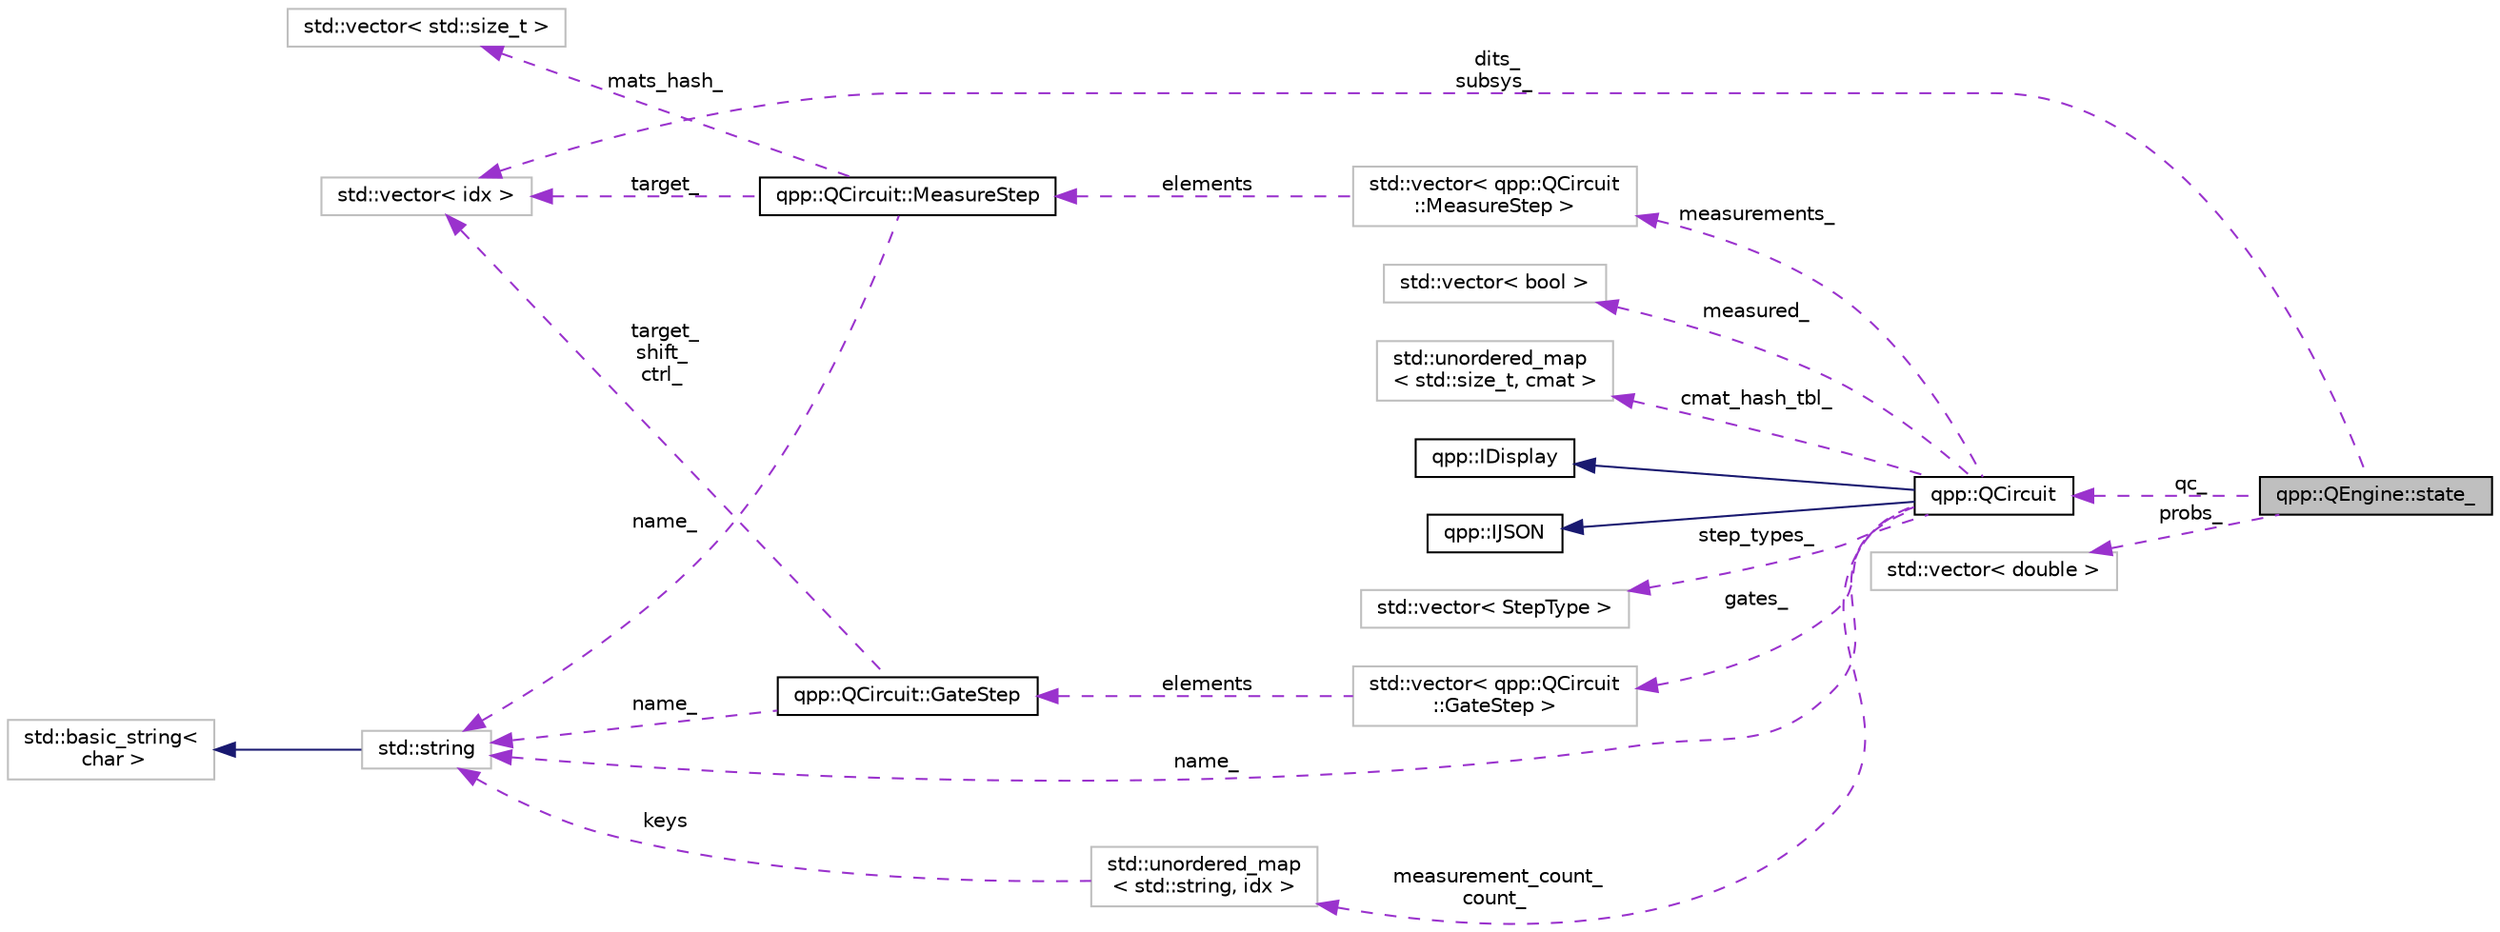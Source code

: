 digraph "qpp::QEngine::state_"
{
  edge [fontname="Helvetica",fontsize="10",labelfontname="Helvetica",labelfontsize="10"];
  node [fontname="Helvetica",fontsize="10",shape=record];
  rankdir="LR";
  Node1 [label="qpp::QEngine::state_",height=0.2,width=0.4,color="black", fillcolor="grey75", style="filled", fontcolor="black"];
  Node2 -> Node1 [dir="back",color="darkorchid3",fontsize="10",style="dashed",label=" dits_\nsubsys_" ,fontname="Helvetica"];
  Node2 [label="std::vector\< idx \>",height=0.2,width=0.4,color="grey75", fillcolor="white", style="filled"];
  Node3 -> Node1 [dir="back",color="darkorchid3",fontsize="10",style="dashed",label=" qc_" ,fontname="Helvetica"];
  Node3 [label="qpp::QCircuit",height=0.2,width=0.4,color="black", fillcolor="white", style="filled",URL="$classqpp_1_1_q_circuit.html",tooltip="Quantum circuit description. "];
  Node4 -> Node3 [dir="back",color="midnightblue",fontsize="10",style="solid",fontname="Helvetica"];
  Node4 [label="qpp::IDisplay",height=0.2,width=0.4,color="black", fillcolor="white", style="filled",URL="$classqpp_1_1_i_display.html",tooltip="Abstract class (interface) that mandates the definition of virtual std::ostream& display(std::ostream..."];
  Node5 -> Node3 [dir="back",color="midnightblue",fontsize="10",style="solid",fontname="Helvetica"];
  Node5 [label="qpp::IJSON",height=0.2,width=0.4,color="black", fillcolor="white", style="filled",URL="$classqpp_1_1_i_j_s_o_n.html",tooltip="Abstract class (interface) that mandates the definition of very basic JSON serialization support..."];
  Node6 -> Node3 [dir="back",color="darkorchid3",fontsize="10",style="dashed",label=" measurement_count_\ncount_" ,fontname="Helvetica"];
  Node6 [label="std::unordered_map\l\< std::string, idx \>",height=0.2,width=0.4,color="grey75", fillcolor="white", style="filled"];
  Node7 -> Node6 [dir="back",color="darkorchid3",fontsize="10",style="dashed",label=" keys" ,fontname="Helvetica"];
  Node7 [label="std::string",height=0.2,width=0.4,color="grey75", fillcolor="white", style="filled",tooltip="STL class. "];
  Node8 -> Node7 [dir="back",color="midnightblue",fontsize="10",style="solid",fontname="Helvetica"];
  Node8 [label="std::basic_string\<\l char \>",height=0.2,width=0.4,color="grey75", fillcolor="white", style="filled",tooltip="STL class. "];
  Node9 -> Node3 [dir="back",color="darkorchid3",fontsize="10",style="dashed",label=" measurements_" ,fontname="Helvetica"];
  Node9 [label="std::vector\< qpp::QCircuit\l::MeasureStep \>",height=0.2,width=0.4,color="grey75", fillcolor="white", style="filled"];
  Node10 -> Node9 [dir="back",color="darkorchid3",fontsize="10",style="dashed",label=" elements" ,fontname="Helvetica"];
  Node10 [label="qpp::QCircuit::MeasureStep",height=0.2,width=0.4,color="black", fillcolor="white", style="filled",URL="$structqpp_1_1_q_circuit_1_1_measure_step.html",tooltip="One step consisting only of measurements in the circuit. "];
  Node11 -> Node10 [dir="back",color="darkorchid3",fontsize="10",style="dashed",label=" mats_hash_" ,fontname="Helvetica"];
  Node11 [label="std::vector\< std::size_t \>",height=0.2,width=0.4,color="grey75", fillcolor="white", style="filled"];
  Node2 -> Node10 [dir="back",color="darkorchid3",fontsize="10",style="dashed",label=" target_" ,fontname="Helvetica"];
  Node7 -> Node10 [dir="back",color="darkorchid3",fontsize="10",style="dashed",label=" name_" ,fontname="Helvetica"];
  Node12 -> Node3 [dir="back",color="darkorchid3",fontsize="10",style="dashed",label=" gates_" ,fontname="Helvetica"];
  Node12 [label="std::vector\< qpp::QCircuit\l::GateStep \>",height=0.2,width=0.4,color="grey75", fillcolor="white", style="filled"];
  Node13 -> Node12 [dir="back",color="darkorchid3",fontsize="10",style="dashed",label=" elements" ,fontname="Helvetica"];
  Node13 [label="qpp::QCircuit::GateStep",height=0.2,width=0.4,color="black", fillcolor="white", style="filled",URL="$structqpp_1_1_q_circuit_1_1_gate_step.html",tooltip="One step consisting only of gates/operators in the circuit. "];
  Node2 -> Node13 [dir="back",color="darkorchid3",fontsize="10",style="dashed",label=" target_\nshift_\nctrl_" ,fontname="Helvetica"];
  Node7 -> Node13 [dir="back",color="darkorchid3",fontsize="10",style="dashed",label=" name_" ,fontname="Helvetica"];
  Node7 -> Node3 [dir="back",color="darkorchid3",fontsize="10",style="dashed",label=" name_" ,fontname="Helvetica"];
  Node14 -> Node3 [dir="back",color="darkorchid3",fontsize="10",style="dashed",label=" cmat_hash_tbl_" ,fontname="Helvetica"];
  Node14 [label="std::unordered_map\l\< std::size_t, cmat \>",height=0.2,width=0.4,color="grey75", fillcolor="white", style="filled"];
  Node15 -> Node3 [dir="back",color="darkorchid3",fontsize="10",style="dashed",label=" measured_" ,fontname="Helvetica"];
  Node15 [label="std::vector\< bool \>",height=0.2,width=0.4,color="grey75", fillcolor="white", style="filled"];
  Node16 -> Node3 [dir="back",color="darkorchid3",fontsize="10",style="dashed",label=" step_types_" ,fontname="Helvetica"];
  Node16 [label="std::vector\< StepType \>",height=0.2,width=0.4,color="grey75", fillcolor="white", style="filled"];
  Node17 -> Node1 [dir="back",color="darkorchid3",fontsize="10",style="dashed",label=" probs_" ,fontname="Helvetica"];
  Node17 [label="std::vector\< double \>",height=0.2,width=0.4,color="grey75", fillcolor="white", style="filled"];
}
